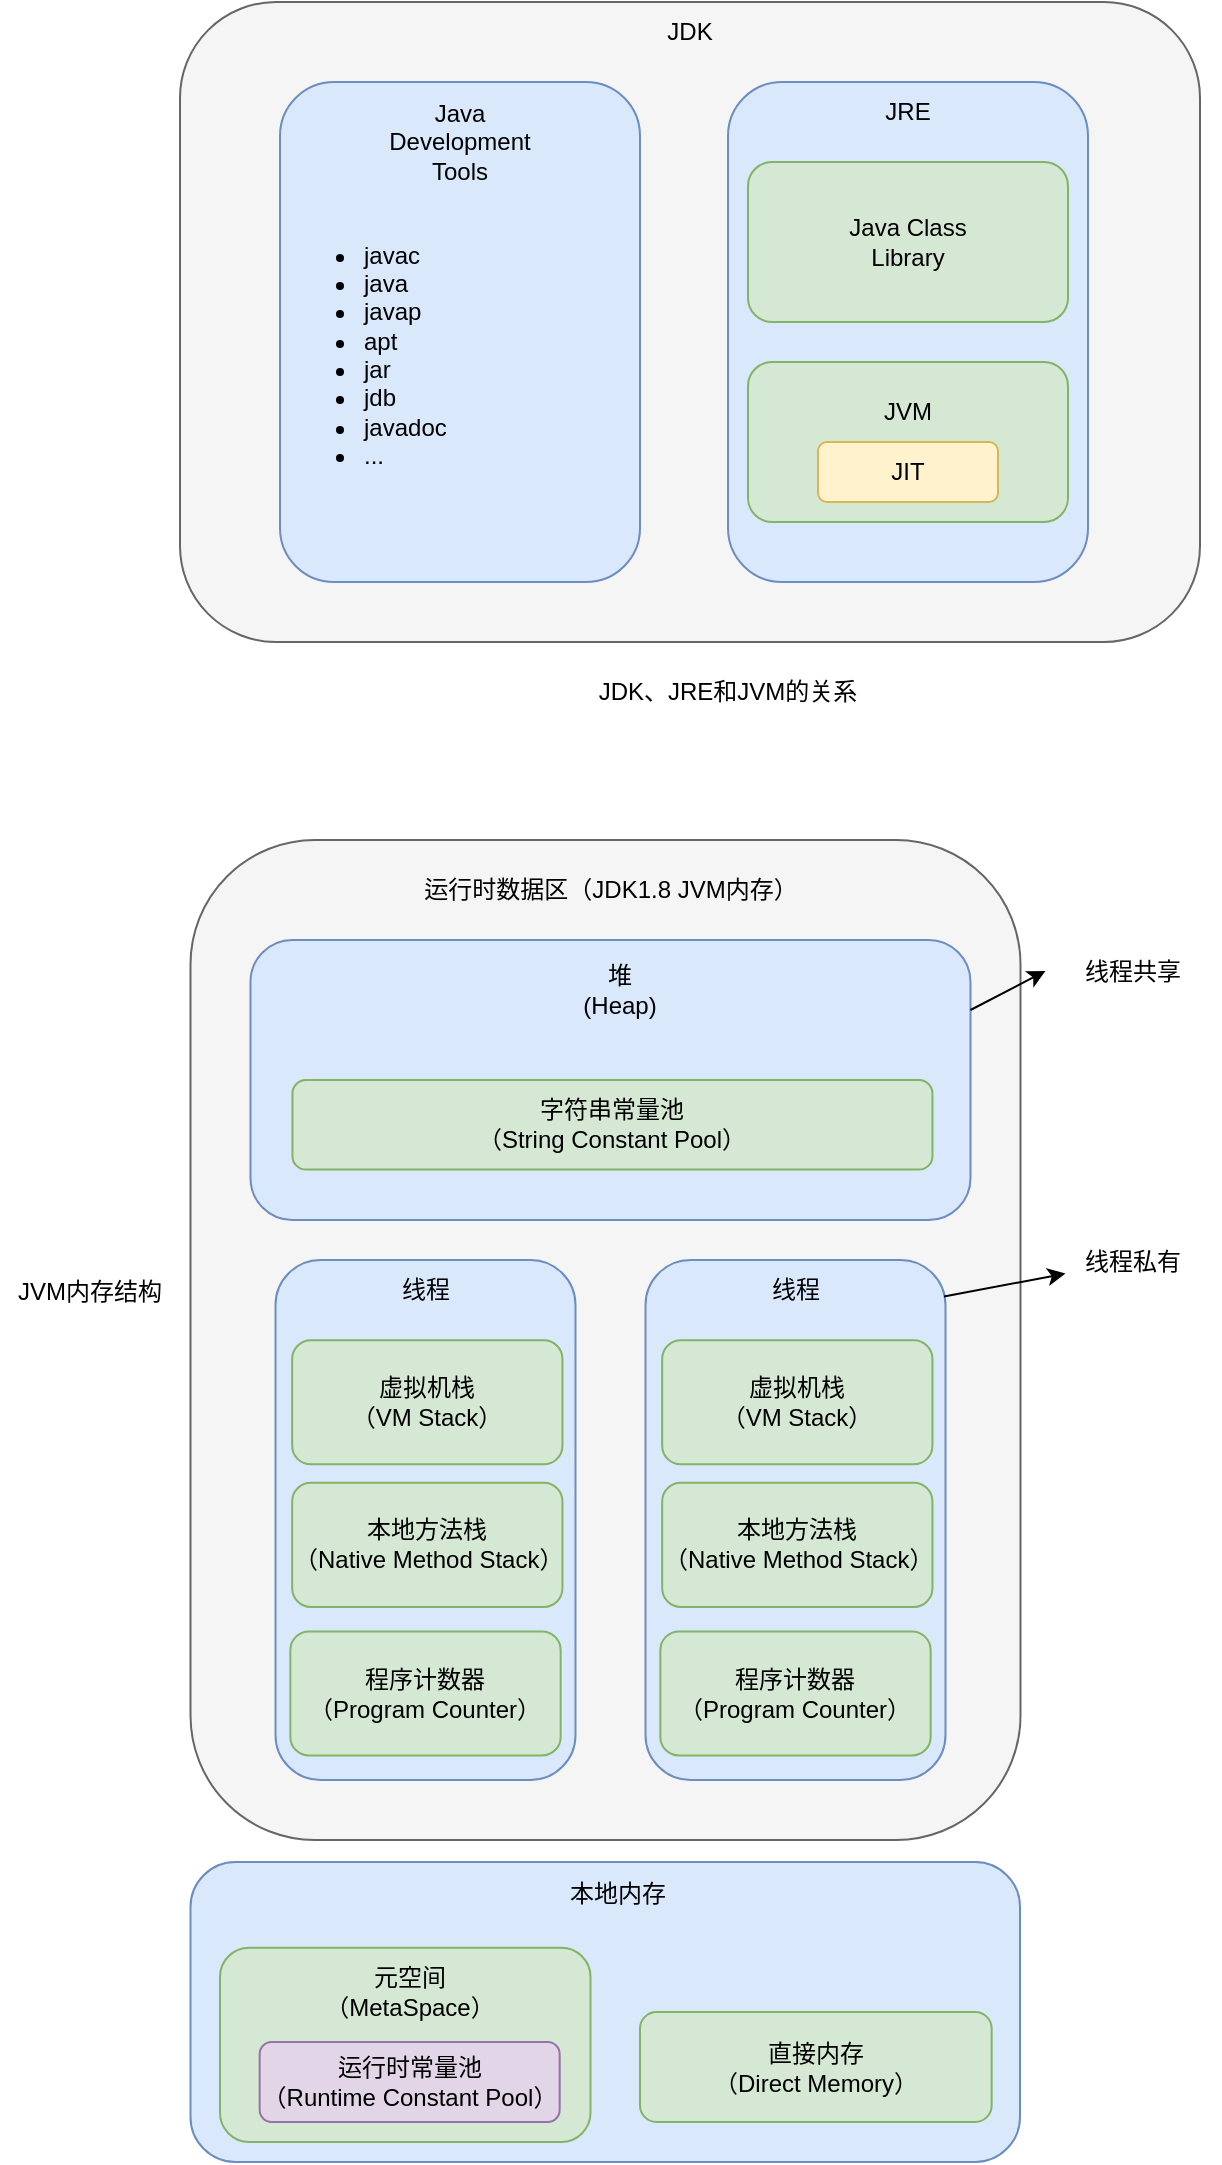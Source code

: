 <mxfile version="22.1.21" type="device" pages="3">
  <diagram name="JDK&amp;JRE&amp;JVM" id="QjWccUWhxBEC8YufoQXe">
    <mxGraphModel dx="1728" dy="1038" grid="1" gridSize="10" guides="1" tooltips="1" connect="1" arrows="1" fold="1" page="1" pageScale="1" pageWidth="827" pageHeight="1169" math="0" shadow="0">
      <root>
        <mxCell id="0" />
        <mxCell id="1" parent="0" />
        <mxCell id="zwSSAcuWBTaVYT7mM9TM-43" value="" style="rounded=1;whiteSpace=wrap;html=1;fillColor=#f5f5f5;fontColor=#333333;strokeColor=#666666;" vertex="1" parent="1">
          <mxGeometry x="145.25" y="629" width="415" height="500" as="geometry" />
        </mxCell>
        <mxCell id="GTEoOpZQOIwxv9IYRNi3-1" value="" style="rounded=1;whiteSpace=wrap;html=1;fillColor=#f5f5f5;fontColor=#333333;strokeColor=#666666;" parent="1" vertex="1">
          <mxGeometry x="140" y="210" width="510" height="320" as="geometry" />
        </mxCell>
        <mxCell id="GTEoOpZQOIwxv9IYRNi3-3" value="JDK" style="text;html=1;strokeColor=none;fillColor=none;align=center;verticalAlign=middle;whiteSpace=wrap;rounded=1;" parent="1" vertex="1">
          <mxGeometry x="365" y="210" width="60" height="30" as="geometry" />
        </mxCell>
        <mxCell id="GTEoOpZQOIwxv9IYRNi3-14" value="" style="group;rounded=1;" parent="1" vertex="1" connectable="0">
          <mxGeometry x="190" y="250" width="180" height="250" as="geometry" />
        </mxCell>
        <mxCell id="GTEoOpZQOIwxv9IYRNi3-6" value="" style="rounded=1;whiteSpace=wrap;html=1;fillColor=#dae8fc;strokeColor=#6c8ebf;" parent="GTEoOpZQOIwxv9IYRNi3-14" vertex="1">
          <mxGeometry width="180" height="250" as="geometry" />
        </mxCell>
        <mxCell id="GTEoOpZQOIwxv9IYRNi3-7" value="Java Development Tools" style="text;html=1;strokeColor=none;fillColor=none;align=center;verticalAlign=middle;whiteSpace=wrap;rounded=1;" parent="GTEoOpZQOIwxv9IYRNi3-14" vertex="1">
          <mxGeometry x="60" y="15" width="60" height="30" as="geometry" />
        </mxCell>
        <mxCell id="GTEoOpZQOIwxv9IYRNi3-9" value="&lt;ul&gt;&lt;li&gt;javac&lt;/li&gt;&lt;li&gt;java&lt;/li&gt;&lt;li&gt;javap&lt;br&gt;&lt;/li&gt;&lt;li&gt;apt&lt;/li&gt;&lt;li&gt;jar&lt;/li&gt;&lt;li&gt;jdb&lt;/li&gt;&lt;li&gt;javadoc&lt;/li&gt;&lt;li&gt;...&lt;/li&gt;&lt;/ul&gt;" style="text;strokeColor=none;fillColor=none;html=1;whiteSpace=wrap;verticalAlign=middle;overflow=hidden;rounded=1;" parent="GTEoOpZQOIwxv9IYRNi3-14" vertex="1">
          <mxGeometry y="65" width="100" height="140" as="geometry" />
        </mxCell>
        <mxCell id="GTEoOpZQOIwxv9IYRNi3-18" value="" style="group;rounded=1;" parent="1" vertex="1" connectable="0">
          <mxGeometry x="414" y="250" width="180" height="250" as="geometry" />
        </mxCell>
        <mxCell id="GTEoOpZQOIwxv9IYRNi3-17" value="" style="group;rounded=1;" parent="GTEoOpZQOIwxv9IYRNi3-18" vertex="1" connectable="0">
          <mxGeometry width="180" height="250" as="geometry" />
        </mxCell>
        <mxCell id="GTEoOpZQOIwxv9IYRNi3-2" value="" style="rounded=1;whiteSpace=wrap;html=1;fillColor=#dae8fc;strokeColor=#6c8ebf;" parent="GTEoOpZQOIwxv9IYRNi3-17" vertex="1">
          <mxGeometry width="180" height="250" as="geometry" />
        </mxCell>
        <mxCell id="GTEoOpZQOIwxv9IYRNi3-4" value="JRE" style="text;html=1;strokeColor=none;fillColor=none;align=center;verticalAlign=middle;whiteSpace=wrap;rounded=1;" parent="GTEoOpZQOIwxv9IYRNi3-17" vertex="1">
          <mxGeometry x="60" width="60" height="30" as="geometry" />
        </mxCell>
        <mxCell id="GTEoOpZQOIwxv9IYRNi3-11" value="Java Class&lt;br&gt;Library" style="rounded=1;whiteSpace=wrap;html=1;fillColor=#d5e8d4;strokeColor=#82b366;" parent="GTEoOpZQOIwxv9IYRNi3-17" vertex="1">
          <mxGeometry x="10" y="40" width="160" height="80" as="geometry" />
        </mxCell>
        <mxCell id="GTEoOpZQOIwxv9IYRNi3-20" value="" style="group;rounded=1;" parent="GTEoOpZQOIwxv9IYRNi3-17" vertex="1" connectable="0">
          <mxGeometry x="10" y="140" width="160" height="80" as="geometry" />
        </mxCell>
        <mxCell id="GTEoOpZQOIwxv9IYRNi3-10" value="" style="rounded=1;whiteSpace=wrap;html=1;fillColor=#d5e8d4;strokeColor=#82b366;" parent="GTEoOpZQOIwxv9IYRNi3-20" vertex="1">
          <mxGeometry width="160" height="80" as="geometry" />
        </mxCell>
        <mxCell id="GTEoOpZQOIwxv9IYRNi3-12" value="JVM" style="text;html=1;strokeColor=none;fillColor=none;align=center;verticalAlign=middle;whiteSpace=wrap;rounded=1;" parent="GTEoOpZQOIwxv9IYRNi3-20" vertex="1">
          <mxGeometry x="50" y="10" width="60" height="30" as="geometry" />
        </mxCell>
        <mxCell id="GTEoOpZQOIwxv9IYRNi3-13" value="JIT" style="rounded=1;whiteSpace=wrap;html=1;fillColor=#fff2cc;strokeColor=#d6b656;" parent="GTEoOpZQOIwxv9IYRNi3-20" vertex="1">
          <mxGeometry x="35" y="40" width="90" height="30" as="geometry" />
        </mxCell>
        <mxCell id="GTEoOpZQOIwxv9IYRNi3-21" value="JDK、JRE和JVM的关系" style="text;html=1;strokeColor=none;fillColor=none;align=center;verticalAlign=middle;whiteSpace=wrap;rounded=0;" parent="1" vertex="1">
          <mxGeometry x="319" y="540" width="190" height="30" as="geometry" />
        </mxCell>
        <mxCell id="zwSSAcuWBTaVYT7mM9TM-2" value="" style="group;rounded=1;" vertex="1" connectable="0" parent="1">
          <mxGeometry x="175.25" y="679" width="360" height="140" as="geometry" />
        </mxCell>
        <mxCell id="zwSSAcuWBTaVYT7mM9TM-3" value="" style="group;rounded=1;" vertex="1" connectable="0" parent="zwSSAcuWBTaVYT7mM9TM-2">
          <mxGeometry width="360" height="140" as="geometry" />
        </mxCell>
        <mxCell id="zwSSAcuWBTaVYT7mM9TM-4" value="" style="rounded=1;whiteSpace=wrap;html=1;fillColor=#dae8fc;strokeColor=#6c8ebf;" vertex="1" parent="zwSSAcuWBTaVYT7mM9TM-3">
          <mxGeometry width="360" height="140" as="geometry" />
        </mxCell>
        <mxCell id="zwSSAcuWBTaVYT7mM9TM-5" value="堆&lt;br&gt;(Heap)" style="text;html=1;strokeColor=none;fillColor=none;align=center;verticalAlign=middle;whiteSpace=wrap;rounded=1;" vertex="1" parent="zwSSAcuWBTaVYT7mM9TM-3">
          <mxGeometry x="120" y="10" width="130" height="30" as="geometry" />
        </mxCell>
        <mxCell id="zwSSAcuWBTaVYT7mM9TM-7" value="" style="group;rounded=1;" vertex="1" connectable="0" parent="zwSSAcuWBTaVYT7mM9TM-3">
          <mxGeometry x="20.98" y="70" width="320" height="44.8" as="geometry" />
        </mxCell>
        <mxCell id="zwSSAcuWBTaVYT7mM9TM-8" value="字符串常量池&lt;br&gt;（String Constant Pool）" style="rounded=1;whiteSpace=wrap;html=1;fillColor=#d5e8d4;strokeColor=#82b366;" vertex="1" parent="zwSSAcuWBTaVYT7mM9TM-7">
          <mxGeometry width="320" height="44.8" as="geometry" />
        </mxCell>
        <mxCell id="zwSSAcuWBTaVYT7mM9TM-20" value="" style="group;rounded=1;" vertex="1" connectable="0" parent="1">
          <mxGeometry x="187.75" y="839" width="150" height="260" as="geometry" />
        </mxCell>
        <mxCell id="zwSSAcuWBTaVYT7mM9TM-21" value="" style="group;rounded=1;" vertex="1" connectable="0" parent="zwSSAcuWBTaVYT7mM9TM-20">
          <mxGeometry width="150" height="260" as="geometry" />
        </mxCell>
        <mxCell id="zwSSAcuWBTaVYT7mM9TM-22" value="" style="rounded=1;whiteSpace=wrap;html=1;fillColor=#dae8fc;strokeColor=#6c8ebf;" vertex="1" parent="zwSSAcuWBTaVYT7mM9TM-21">
          <mxGeometry width="150" height="260" as="geometry" />
        </mxCell>
        <mxCell id="zwSSAcuWBTaVYT7mM9TM-23" value="线程" style="text;html=1;strokeColor=none;fillColor=none;align=center;verticalAlign=middle;whiteSpace=wrap;rounded=1;" vertex="1" parent="zwSSAcuWBTaVYT7mM9TM-21">
          <mxGeometry x="50.0" width="50.0" height="30.086" as="geometry" />
        </mxCell>
        <mxCell id="zwSSAcuWBTaVYT7mM9TM-24" value="虚拟机栈&lt;br&gt;（VM Stack）" style="rounded=1;whiteSpace=wrap;html=1;fillColor=#d5e8d4;strokeColor=#82b366;" vertex="1" parent="zwSSAcuWBTaVYT7mM9TM-21">
          <mxGeometry x="8.335" y="40.114" width="135.143" height="62.029" as="geometry" />
        </mxCell>
        <mxCell id="zwSSAcuWBTaVYT7mM9TM-34" value="本地方法栈&lt;br&gt;（Native Method Stack）" style="rounded=1;whiteSpace=wrap;html=1;fillColor=#d5e8d4;strokeColor=#82b366;" vertex="1" parent="zwSSAcuWBTaVYT7mM9TM-21">
          <mxGeometry x="8.335" y="111.429" width="135.143" height="62.029" as="geometry" />
        </mxCell>
        <mxCell id="zwSSAcuWBTaVYT7mM9TM-35" value="程序计数器&lt;br&gt;（Program Counter）" style="rounded=1;whiteSpace=wrap;html=1;fillColor=#d5e8d4;strokeColor=#82b366;" vertex="1" parent="zwSSAcuWBTaVYT7mM9TM-21">
          <mxGeometry x="7.428" y="185.714" width="135.143" height="62.029" as="geometry" />
        </mxCell>
        <mxCell id="zwSSAcuWBTaVYT7mM9TM-36" value="" style="group;rounded=1;" vertex="1" connectable="0" parent="1">
          <mxGeometry x="372.75" y="839" width="150" height="260" as="geometry" />
        </mxCell>
        <mxCell id="zwSSAcuWBTaVYT7mM9TM-37" value="" style="group;rounded=1;" vertex="1" connectable="0" parent="zwSSAcuWBTaVYT7mM9TM-36">
          <mxGeometry width="150" height="260" as="geometry" />
        </mxCell>
        <mxCell id="zwSSAcuWBTaVYT7mM9TM-38" value="" style="rounded=1;whiteSpace=wrap;html=1;fillColor=#dae8fc;strokeColor=#6c8ebf;" vertex="1" parent="zwSSAcuWBTaVYT7mM9TM-37">
          <mxGeometry width="150" height="260" as="geometry" />
        </mxCell>
        <mxCell id="zwSSAcuWBTaVYT7mM9TM-39" value="线程" style="text;html=1;strokeColor=none;fillColor=none;align=center;verticalAlign=middle;whiteSpace=wrap;rounded=1;" vertex="1" parent="zwSSAcuWBTaVYT7mM9TM-37">
          <mxGeometry x="50.0" width="50.0" height="30.086" as="geometry" />
        </mxCell>
        <mxCell id="zwSSAcuWBTaVYT7mM9TM-40" value="虚拟机栈&lt;br&gt;（VM Stack）" style="rounded=1;whiteSpace=wrap;html=1;fillColor=#d5e8d4;strokeColor=#82b366;" vertex="1" parent="zwSSAcuWBTaVYT7mM9TM-37">
          <mxGeometry x="8.335" y="40.114" width="135.143" height="62.029" as="geometry" />
        </mxCell>
        <mxCell id="zwSSAcuWBTaVYT7mM9TM-41" value="本地方法栈&lt;br&gt;（Native Method Stack）" style="rounded=1;whiteSpace=wrap;html=1;fillColor=#d5e8d4;strokeColor=#82b366;" vertex="1" parent="zwSSAcuWBTaVYT7mM9TM-37">
          <mxGeometry x="8.335" y="111.429" width="135.143" height="62.029" as="geometry" />
        </mxCell>
        <mxCell id="zwSSAcuWBTaVYT7mM9TM-42" value="程序计数器&lt;br&gt;（Program Counter）" style="rounded=1;whiteSpace=wrap;html=1;fillColor=#d5e8d4;strokeColor=#82b366;" vertex="1" parent="zwSSAcuWBTaVYT7mM9TM-37">
          <mxGeometry x="7.428" y="185.714" width="135.143" height="62.029" as="geometry" />
        </mxCell>
        <mxCell id="zwSSAcuWBTaVYT7mM9TM-44" value="运行时数据区（JDK1.8 JVM内存）" style="text;html=1;strokeColor=none;fillColor=none;align=center;verticalAlign=middle;whiteSpace=wrap;rounded=0;" vertex="1" parent="1">
          <mxGeometry x="252.88" y="639" width="204.75" height="30" as="geometry" />
        </mxCell>
        <mxCell id="zwSSAcuWBTaVYT7mM9TM-45" value="线程共享" style="text;html=1;strokeColor=none;fillColor=none;align=center;verticalAlign=middle;whiteSpace=wrap;rounded=0;" vertex="1" parent="1">
          <mxGeometry x="572.75" y="679" width="87.25" height="31" as="geometry" />
        </mxCell>
        <mxCell id="zwSSAcuWBTaVYT7mM9TM-46" value="" style="endArrow=classic;html=1;rounded=0;entryX=0;entryY=0.5;entryDx=0;entryDy=0;exitX=1;exitY=0.25;exitDx=0;exitDy=0;" edge="1" parent="1" source="zwSSAcuWBTaVYT7mM9TM-4" target="zwSSAcuWBTaVYT7mM9TM-45">
          <mxGeometry width="50" height="50" relative="1" as="geometry">
            <mxPoint x="532.75" y="709" as="sourcePoint" />
            <mxPoint x="752.75" y="1089" as="targetPoint" />
          </mxGeometry>
        </mxCell>
        <mxCell id="zwSSAcuWBTaVYT7mM9TM-47" value="线程私有" style="text;html=1;strokeColor=none;fillColor=none;align=center;verticalAlign=middle;whiteSpace=wrap;rounded=0;" vertex="1" parent="1">
          <mxGeometry x="582.75" y="829" width="67.25" height="21" as="geometry" />
        </mxCell>
        <mxCell id="zwSSAcuWBTaVYT7mM9TM-48" value="" style="endArrow=classic;html=1;rounded=0;exitX=0.995;exitY=0.07;exitDx=0;exitDy=0;exitPerimeter=0;" edge="1" parent="1" source="zwSSAcuWBTaVYT7mM9TM-38" target="zwSSAcuWBTaVYT7mM9TM-47">
          <mxGeometry width="50" height="50" relative="1" as="geometry">
            <mxPoint x="522.75" y="849" as="sourcePoint" />
            <mxPoint x="582.75" y="704" as="targetPoint" />
          </mxGeometry>
        </mxCell>
        <mxCell id="zwSSAcuWBTaVYT7mM9TM-49" value="JVM内存结构" style="text;html=1;strokeColor=none;fillColor=none;align=center;verticalAlign=middle;whiteSpace=wrap;rounded=0;" vertex="1" parent="1">
          <mxGeometry x="50" y="839" width="90" height="31" as="geometry" />
        </mxCell>
        <mxCell id="zwSSAcuWBTaVYT7mM9TM-50" value="" style="group;rounded=1;" vertex="1" connectable="0" parent="1">
          <mxGeometry x="145.25" y="1140" width="414.75" height="150" as="geometry" />
        </mxCell>
        <mxCell id="zwSSAcuWBTaVYT7mM9TM-51" value="" style="group;rounded=1;" vertex="1" connectable="0" parent="zwSSAcuWBTaVYT7mM9TM-50">
          <mxGeometry width="414.75" height="150" as="geometry" />
        </mxCell>
        <mxCell id="zwSSAcuWBTaVYT7mM9TM-52" value="" style="rounded=1;whiteSpace=wrap;html=1;fillColor=#dae8fc;strokeColor=#6c8ebf;" vertex="1" parent="zwSSAcuWBTaVYT7mM9TM-51">
          <mxGeometry width="414.75" height="150" as="geometry" />
        </mxCell>
        <mxCell id="zwSSAcuWBTaVYT7mM9TM-53" value="本地内存" style="text;html=1;strokeColor=none;fillColor=none;align=center;verticalAlign=middle;whiteSpace=wrap;rounded=1;" vertex="1" parent="zwSSAcuWBTaVYT7mM9TM-51">
          <mxGeometry x="138.25" y="0.004" width="149.771" height="32.143" as="geometry" />
        </mxCell>
        <mxCell id="zwSSAcuWBTaVYT7mM9TM-54" value="" style="group;rounded=1;" vertex="1" connectable="0" parent="zwSSAcuWBTaVYT7mM9TM-51">
          <mxGeometry x="224.75" y="75" width="175.83" height="55" as="geometry" />
        </mxCell>
        <mxCell id="zwSSAcuWBTaVYT7mM9TM-55" value="直接内存&lt;br&gt;（Direct Memory）" style="rounded=1;whiteSpace=wrap;html=1;fillColor=#d5e8d4;strokeColor=#82b366;" vertex="1" parent="zwSSAcuWBTaVYT7mM9TM-54">
          <mxGeometry width="175.83" height="55" as="geometry" />
        </mxCell>
        <mxCell id="zwSSAcuWBTaVYT7mM9TM-56" value="" style="rounded=1;whiteSpace=wrap;html=1;fillColor=#d5e8d4;strokeColor=#82b366;" vertex="1" parent="zwSSAcuWBTaVYT7mM9TM-51">
          <mxGeometry x="14.75" y="42.86" width="185.25" height="97.14" as="geometry" />
        </mxCell>
        <mxCell id="zwSSAcuWBTaVYT7mM9TM-57" value="元空间&lt;br&gt;（MetaSpace）" style="text;html=1;strokeColor=none;fillColor=none;align=center;verticalAlign=middle;whiteSpace=wrap;rounded=1;" vertex="1" parent="zwSSAcuWBTaVYT7mM9TM-51">
          <mxGeometry x="45.82" y="50" width="127.51" height="30" as="geometry" />
        </mxCell>
        <mxCell id="zwSSAcuWBTaVYT7mM9TM-61" value="" style="group;rounded=1;" vertex="1" connectable="0" parent="zwSSAcuWBTaVYT7mM9TM-51">
          <mxGeometry x="34.58" y="90" width="150" height="40" as="geometry" />
        </mxCell>
        <mxCell id="zwSSAcuWBTaVYT7mM9TM-62" value="运行时常量池&lt;br&gt;（Runtime Constant Pool）" style="rounded=1;whiteSpace=wrap;html=1;fillColor=#e1d5e7;strokeColor=#9673a6;" vertex="1" parent="zwSSAcuWBTaVYT7mM9TM-61">
          <mxGeometry width="150" height="40" as="geometry" />
        </mxCell>
      </root>
    </mxGraphModel>
  </diagram>
  <diagram id="Y09iAJV1aZ7HGiDSXVUQ" name="Java源码到机器码的流程">
    <mxGraphModel dx="1503" dy="1219" grid="1" gridSize="10" guides="1" tooltips="1" connect="1" arrows="1" fold="1" page="1" pageScale="1" pageWidth="827" pageHeight="1169" math="0" shadow="0">
      <root>
        <mxCell id="0" />
        <mxCell id="1" parent="0" />
        <mxCell id="jPVPRtfnm3Ux0_3n_55i-2" value="" style="rounded=1;whiteSpace=wrap;html=1;fillColor=none;" parent="1" vertex="1">
          <mxGeometry x="150" y="120" width="820" height="360" as="geometry" />
        </mxCell>
        <mxCell id="Ej7TpHpbHaVT9ZW0BVeE-17" style="edgeStyle=orthogonalEdgeStyle;rounded=0;orthogonalLoop=1;jettySize=auto;html=1;entryX=0;entryY=0.5;entryDx=0;entryDy=0;" parent="1" source="Ej7TpHpbHaVT9ZW0BVeE-1" target="Ej7TpHpbHaVT9ZW0BVeE-2" edge="1">
          <mxGeometry relative="1" as="geometry" />
        </mxCell>
        <mxCell id="Ej7TpHpbHaVT9ZW0BVeE-1" value=".java" style="rounded=1;whiteSpace=wrap;html=1;fillColor=#f5f5f5;fontColor=#333333;strokeColor=#666666;" parent="1" vertex="1">
          <mxGeometry x="190" y="170" width="90" height="40" as="geometry" />
        </mxCell>
        <mxCell id="Ej7TpHpbHaVT9ZW0BVeE-18" style="edgeStyle=orthogonalEdgeStyle;rounded=0;orthogonalLoop=1;jettySize=auto;html=1;entryX=0;entryY=0.5;entryDx=0;entryDy=0;" parent="1" source="Ej7TpHpbHaVT9ZW0BVeE-2" target="Ej7TpHpbHaVT9ZW0BVeE-3" edge="1">
          <mxGeometry relative="1" as="geometry" />
        </mxCell>
        <mxCell id="Ej7TpHpbHaVT9ZW0BVeE-2" value="javac编译" style="shape=step;perimeter=stepPerimeter;whiteSpace=wrap;html=1;fixedSize=1;fillColor=#d5e8d4;strokeColor=#82b366;" parent="1" vertex="1">
          <mxGeometry x="340" y="170" width="110" height="40" as="geometry" />
        </mxCell>
        <mxCell id="Ej7TpHpbHaVT9ZW0BVeE-7" value="" style="edgeStyle=orthogonalEdgeStyle;rounded=0;orthogonalLoop=1;jettySize=auto;html=1;" parent="1" source="Ej7TpHpbHaVT9ZW0BVeE-3" target="Ej7TpHpbHaVT9ZW0BVeE-4" edge="1">
          <mxGeometry relative="1" as="geometry" />
        </mxCell>
        <mxCell id="Ej7TpHpbHaVT9ZW0BVeE-3" value=".class" style="rounded=1;whiteSpace=wrap;html=1;fillColor=#dae8fc;strokeColor=#6c8ebf;" parent="1" vertex="1">
          <mxGeometry x="510" y="170" width="90" height="40" as="geometry" />
        </mxCell>
        <mxCell id="Ej7TpHpbHaVT9ZW0BVeE-4" value="热点代码？" style="rhombus;whiteSpace=wrap;html=1;fillColor=#fff2cc;strokeColor=#d6b656;" parent="1" vertex="1">
          <mxGeometry x="515" y="280" width="80" height="80" as="geometry" />
        </mxCell>
        <mxCell id="Ej7TpHpbHaVT9ZW0BVeE-5" value="" style="endArrow=classic;html=1;rounded=0;exitX=1;exitY=0.5;exitDx=0;exitDy=0;entryX=0;entryY=0.5;entryDx=0;entryDy=0;" parent="1" source="Ej7TpHpbHaVT9ZW0BVeE-4" target="Ej7TpHpbHaVT9ZW0BVeE-8" edge="1">
          <mxGeometry relative="1" as="geometry">
            <mxPoint x="360" y="390" as="sourcePoint" />
            <mxPoint x="460" y="390" as="targetPoint" />
          </mxGeometry>
        </mxCell>
        <mxCell id="Ej7TpHpbHaVT9ZW0BVeE-6" value="NO" style="edgeLabel;resizable=0;html=1;align=center;verticalAlign=middle;" parent="Ej7TpHpbHaVT9ZW0BVeE-5" connectable="0" vertex="1">
          <mxGeometry relative="1" as="geometry" />
        </mxCell>
        <mxCell id="Ej7TpHpbHaVT9ZW0BVeE-8" value="解释器" style="shape=step;perimeter=stepPerimeter;whiteSpace=wrap;html=1;fixedSize=1;fillColor=#d5e8d4;strokeColor=#82b366;" parent="1" vertex="1">
          <mxGeometry x="670" y="300" width="110" height="40" as="geometry" />
        </mxCell>
        <mxCell id="Ej7TpHpbHaVT9ZW0BVeE-9" value="JIT" style="shape=step;perimeter=stepPerimeter;whiteSpace=wrap;html=1;fixedSize=1;fillColor=#d5e8d4;strokeColor=#82b366;" parent="1" vertex="1">
          <mxGeometry x="670" y="400" width="110" height="40" as="geometry" />
        </mxCell>
        <mxCell id="Ej7TpHpbHaVT9ZW0BVeE-11" value="" style="endArrow=classic;html=1;rounded=0;exitX=0.5;exitY=1;exitDx=0;exitDy=0;entryX=0;entryY=0.5;entryDx=0;entryDy=0;" parent="1" source="Ej7TpHpbHaVT9ZW0BVeE-4" target="Ej7TpHpbHaVT9ZW0BVeE-9" edge="1">
          <mxGeometry relative="1" as="geometry">
            <mxPoint x="450" y="470" as="sourcePoint" />
            <mxPoint x="550" y="470" as="targetPoint" />
            <Array as="points">
              <mxPoint x="555" y="420" />
            </Array>
          </mxGeometry>
        </mxCell>
        <mxCell id="Ej7TpHpbHaVT9ZW0BVeE-12" value="YES" style="edgeLabel;resizable=0;html=1;align=center;verticalAlign=middle;" parent="Ej7TpHpbHaVT9ZW0BVeE-11" connectable="0" vertex="1">
          <mxGeometry relative="1" as="geometry">
            <mxPoint x="51" as="offset" />
          </mxGeometry>
        </mxCell>
        <mxCell id="Ej7TpHpbHaVT9ZW0BVeE-13" value="" style="fontColor=#0066CC;verticalAlign=top;verticalLabelPosition=bottom;labelPosition=center;align=center;html=1;outlineConnect=0;fillColor=#CCCCCC;strokeColor=#6881B3;gradientColor=none;gradientDirection=north;strokeWidth=2;shape=mxgraph.networks.monitor;" parent="1" vertex="1">
          <mxGeometry x="880" y="350" width="50" height="40" as="geometry" />
        </mxCell>
        <mxCell id="Ej7TpHpbHaVT9ZW0BVeE-14" style="edgeStyle=orthogonalEdgeStyle;rounded=0;orthogonalLoop=1;jettySize=auto;html=1;entryX=0;entryY=0.5;entryDx=0;entryDy=0;entryPerimeter=0;" parent="1" source="Ej7TpHpbHaVT9ZW0BVeE-8" target="Ej7TpHpbHaVT9ZW0BVeE-13" edge="1">
          <mxGeometry relative="1" as="geometry" />
        </mxCell>
        <mxCell id="Ej7TpHpbHaVT9ZW0BVeE-16" style="edgeStyle=orthogonalEdgeStyle;rounded=0;orthogonalLoop=1;jettySize=auto;html=1;entryX=0;entryY=0.71;entryDx=0;entryDy=0;entryPerimeter=0;" parent="1" source="Ej7TpHpbHaVT9ZW0BVeE-9" target="Ej7TpHpbHaVT9ZW0BVeE-13" edge="1">
          <mxGeometry relative="1" as="geometry" />
        </mxCell>
        <mxCell id="jPVPRtfnm3Ux0_3n_55i-1" value="Java源码到机器码的流程" style="text;html=1;align=center;verticalAlign=middle;resizable=0;points=[];autosize=1;strokeColor=none;fillColor=none;fontFamily=Comic Sans MS;fontSize=20;" parent="1" vertex="1">
          <mxGeometry x="410" y="490" width="250" height="40" as="geometry" />
        </mxCell>
      </root>
    </mxGraphModel>
  </diagram>
  <diagram id="8HSoAyYHEh2CsvpsZl88" name="Throwable">
    <mxGraphModel dx="3157" dy="1219" grid="1" gridSize="10" guides="1" tooltips="1" connect="1" arrows="1" fold="1" page="1" pageScale="1" pageWidth="827" pageHeight="1169" math="0" shadow="0">
      <root>
        <mxCell id="0" />
        <mxCell id="1" parent="0" />
        <mxCell id="ATr6P8MocdYqdAQZKYD1-1" value="" style="rounded=1;whiteSpace=wrap;html=1;fillColor=none;" parent="1" vertex="1">
          <mxGeometry x="-837" y="60" width="1617" height="670" as="geometry" />
        </mxCell>
        <mxCell id="3C4Zk1Igd44ngX0035aP-4" value="" style="rounded=1;whiteSpace=wrap;html=1;fillColor=#e1d5e7;strokeColor=#9673a6;" parent="1" vertex="1">
          <mxGeometry x="120" y="226" width="470" height="214" as="geometry" />
        </mxCell>
        <mxCell id="u31vMogPkky6GQFVXpJp-45" value="" style="rounded=1;whiteSpace=wrap;html=1;fillColor=#dae8fc;strokeColor=#6c8ebf;" parent="1" vertex="1">
          <mxGeometry x="-541" y="450" width="851" height="160" as="geometry" />
        </mxCell>
        <mxCell id="u31vMogPkky6GQFVXpJp-43" value="" style="rounded=1;whiteSpace=wrap;html=1;fillColor=#f8cecc;strokeColor=#b85450;" parent="1" vertex="1">
          <mxGeometry x="-810" y="300" width="470" height="140" as="geometry" />
        </mxCell>
        <mxCell id="u31vMogPkky6GQFVXpJp-22" value="&lt;p style=&quot;margin:0px;margin-top:4px;text-align:center;&quot;&gt;&lt;b&gt;ArithmeticException&lt;/b&gt;&lt;/p&gt;&lt;hr size=&quot;1&quot;/&gt;" style="verticalAlign=top;align=left;overflow=fill;fontSize=14;fontFamily=Helvetica;html=1;rounded=0;shadow=0;comic=0;labelBackgroundColor=none;strokeWidth=1;" parent="1" vertex="1">
          <mxGeometry x="-213" y="526" width="204" height="32" as="geometry" />
        </mxCell>
        <mxCell id="u31vMogPkky6GQFVXpJp-23" value="&lt;p style=&quot;margin:0px;margin-top:4px;text-align:center;&quot;&gt;&lt;b&gt;ClassNotFoundException&lt;/b&gt;&lt;/p&gt;&lt;hr size=&quot;1&quot;/&gt;" style="verticalAlign=top;align=left;overflow=fill;fontSize=14;fontFamily=Helvetica;html=1;rounded=0;shadow=0;comic=0;labelBackgroundColor=none;strokeWidth=1;" parent="1" vertex="1">
          <mxGeometry x="-794" y="390" width="240" height="32" as="geometry" />
        </mxCell>
        <mxCell id="u31vMogPkky6GQFVXpJp-24" value="&lt;p style=&quot;margin:0px;margin-top:4px;text-align:center;&quot;&gt;&lt;b&gt;Error&lt;/b&gt;&lt;/p&gt;&lt;hr size=&quot;1&quot;/&gt;" style="verticalAlign=top;align=left;overflow=fill;fontSize=14;fontFamily=Helvetica;html=1;rounded=0;shadow=0;comic=0;labelBackgroundColor=none;strokeWidth=1;" parent="1" vertex="1">
          <mxGeometry x="299" y="254" width="87" height="32" as="geometry" />
        </mxCell>
        <mxCell id="u31vMogPkky6GQFVXpJp-25" value="&lt;p style=&quot;margin:0px;margin-top:4px;text-align:center;&quot;&gt;&lt;b&gt;Exception&lt;/b&gt;&lt;/p&gt;&lt;hr size=&quot;1&quot;/&gt;" style="verticalAlign=top;align=left;overflow=fill;fontSize=14;fontFamily=Helvetica;html=1;rounded=0;shadow=0;comic=0;labelBackgroundColor=none;strokeWidth=1;" parent="1" vertex="1">
          <mxGeometry x="-173" y="245" width="124" height="32" as="geometry" />
        </mxCell>
        <mxCell id="u31vMogPkky6GQFVXpJp-26" value="&lt;p style=&quot;margin:0px;margin-top:4px;text-align:center;&quot;&gt;&lt;b&gt;IndexOutOfBoundsException&lt;/b&gt;&lt;/p&gt;&lt;hr size=&quot;1&quot;/&gt;" style="verticalAlign=top;align=left;overflow=fill;fontSize=14;fontFamily=Helvetica;html=1;rounded=0;shadow=0;comic=0;labelBackgroundColor=none;strokeWidth=1;" parent="1" vertex="1">
          <mxGeometry x="-515" y="526" width="272" height="32" as="geometry" />
        </mxCell>
        <mxCell id="u31vMogPkky6GQFVXpJp-27" value="&lt;p style=&quot;margin:0px;margin-top:4px;text-align:center;&quot;&gt;&lt;b&gt;NoClassDefFoundError&lt;/b&gt;&lt;/p&gt;&lt;hr size=&quot;1&quot;/&gt;" style="verticalAlign=top;align=left;overflow=fill;fontSize=14;fontFamily=Helvetica;html=1;rounded=0;shadow=0;comic=0;labelBackgroundColor=none;strokeWidth=1;" parent="1" vertex="1">
          <mxGeometry x="359" y="385" width="224" height="32" as="geometry" />
        </mxCell>
        <mxCell id="u31vMogPkky6GQFVXpJp-28" value="&lt;p style=&quot;margin:0px;margin-top:4px;text-align:center;&quot;&gt;&lt;b&gt;NullPointerException&lt;/b&gt;&lt;/p&gt;&lt;hr size=&quot;1&quot;/&gt;" style="verticalAlign=top;align=left;overflow=fill;fontSize=14;fontFamily=Helvetica;html=1;rounded=0;shadow=0;comic=0;labelBackgroundColor=none;strokeWidth=1;" parent="1" vertex="1">
          <mxGeometry x="22" y="526" width="211" height="32" as="geometry" />
        </mxCell>
        <mxCell id="u31vMogPkky6GQFVXpJp-29" value="&lt;p style=&quot;margin:0px;margin-top:4px;text-align:center;&quot;&gt;&lt;b&gt;OutOfMemoryError&lt;/b&gt;&lt;/p&gt;&lt;hr size=&quot;1&quot;/&gt;" style="verticalAlign=top;align=left;overflow=fill;fontSize=14;fontFamily=Helvetica;html=1;rounded=0;shadow=0;comic=0;labelBackgroundColor=none;strokeWidth=1;" parent="1" vertex="1">
          <mxGeometry x="133" y="385" width="199" height="32" as="geometry" />
        </mxCell>
        <mxCell id="u31vMogPkky6GQFVXpJp-30" value="&lt;p style=&quot;margin:0px;margin-top:4px;text-align:center;&quot;&gt;&lt;b&gt;RuntimeException&lt;/b&gt;&lt;/p&gt;&lt;hr size=&quot;1&quot;/&gt;" style="verticalAlign=top;align=left;overflow=fill;fontSize=14;fontFamily=Helvetica;html=1;rounded=0;shadow=0;comic=0;labelBackgroundColor=none;strokeWidth=1;" parent="1" vertex="1">
          <mxGeometry x="-205" y="390" width="189" height="32" as="geometry" />
        </mxCell>
        <mxCell id="u31vMogPkky6GQFVXpJp-31" value="&lt;p style=&quot;margin:0px;margin-top:4px;text-align:center;&quot;&gt;&lt;b&gt;SQLException&lt;/b&gt;&lt;/p&gt;&lt;hr size=&quot;1&quot;/&gt;" style="verticalAlign=top;align=left;overflow=fill;fontSize=14;fontFamily=Helvetica;html=1;rounded=0;shadow=0;comic=0;labelBackgroundColor=none;strokeWidth=1;" parent="1" vertex="1">
          <mxGeometry x="-541" y="390" width="155" height="32" as="geometry" />
        </mxCell>
        <mxCell id="u31vMogPkky6GQFVXpJp-32" value="&lt;p style=&quot;margin:0px;margin-top:4px;text-align:center;&quot;&gt;&lt;b&gt;Throwable&lt;/b&gt;&lt;/p&gt;&lt;hr size=&quot;1&quot;/&gt;" style="verticalAlign=top;align=left;overflow=fill;fontSize=14;fontFamily=Helvetica;html=1;rounded=0;shadow=0;comic=0;labelBackgroundColor=none;strokeWidth=1;" parent="1" vertex="1">
          <mxGeometry x="32" y="105" width="130" height="32" as="geometry" />
        </mxCell>
        <mxCell id="u31vMogPkky6GQFVXpJp-33" value="" style="html=1;rounded=1;edgeStyle=orthogonalEdgeStyle;dashed=0;startArrow=none;endArrow=block;endSize=12;strokeColor=#000082;exitX=0.500;exitY=0.001;exitDx=0;exitDy=0;entryX=0.500;entryY=1.001;entryDx=0;entryDy=0;" parent="1" source="u31vMogPkky6GQFVXpJp-22" target="u31vMogPkky6GQFVXpJp-30" edge="1">
          <mxGeometry width="50" height="50" relative="1" as="geometry">
            <Array as="points" />
          </mxGeometry>
        </mxCell>
        <mxCell id="u31vMogPkky6GQFVXpJp-34" value="" style="html=1;rounded=1;edgeStyle=orthogonalEdgeStyle;dashed=0;startArrow=none;endArrow=block;endSize=12;strokeColor=#000082;exitX=0.500;exitY=0.001;exitDx=0;exitDy=0;entryX=0.500;entryY=1.001;entryDx=0;entryDy=0;" parent="1" source="u31vMogPkky6GQFVXpJp-23" target="u31vMogPkky6GQFVXpJp-25" edge="1">
          <mxGeometry width="50" height="50" relative="1" as="geometry">
            <Array as="points">
              <mxPoint x="-674" y="345" />
              <mxPoint x="-111" y="345" />
            </Array>
          </mxGeometry>
        </mxCell>
        <mxCell id="u31vMogPkky6GQFVXpJp-35" value="" style="html=1;rounded=1;edgeStyle=orthogonalEdgeStyle;dashed=0;startArrow=none;endArrow=block;endSize=12;strokeColor=#000082;exitX=0.500;exitY=0.001;exitDx=0;exitDy=0;entryX=0.500;entryY=1.001;entryDx=0;entryDy=0;" parent="1" source="u31vMogPkky6GQFVXpJp-24" target="u31vMogPkky6GQFVXpJp-32" edge="1">
          <mxGeometry width="50" height="50" relative="1" as="geometry">
            <Array as="points">
              <mxPoint x="342" y="190" />
              <mxPoint x="97" y="190" />
            </Array>
          </mxGeometry>
        </mxCell>
        <mxCell id="u31vMogPkky6GQFVXpJp-36" value="" style="html=1;rounded=1;edgeStyle=orthogonalEdgeStyle;dashed=0;startArrow=none;endArrow=block;endSize=12;strokeColor=#000082;exitX=0.500;exitY=0.001;exitDx=0;exitDy=0;entryX=0.500;entryY=1.001;entryDx=0;entryDy=0;" parent="1" source="u31vMogPkky6GQFVXpJp-25" target="u31vMogPkky6GQFVXpJp-32" edge="1">
          <mxGeometry width="50" height="50" relative="1" as="geometry">
            <Array as="points">
              <mxPoint x="-111" y="190" />
              <mxPoint x="97" y="190" />
            </Array>
          </mxGeometry>
        </mxCell>
        <mxCell id="u31vMogPkky6GQFVXpJp-37" value="" style="html=1;rounded=1;edgeStyle=orthogonalEdgeStyle;dashed=0;startArrow=none;endArrow=block;endSize=12;strokeColor=#000082;exitX=0.500;exitY=0.001;exitDx=0;exitDy=0;entryX=0.500;entryY=1.001;entryDx=0;entryDy=0;" parent="1" source="u31vMogPkky6GQFVXpJp-26" target="u31vMogPkky6GQFVXpJp-30" edge="1">
          <mxGeometry width="50" height="50" relative="1" as="geometry">
            <Array as="points">
              <mxPoint x="-379" y="466" />
              <mxPoint x="-111" y="466" />
            </Array>
          </mxGeometry>
        </mxCell>
        <mxCell id="u31vMogPkky6GQFVXpJp-38" value="" style="html=1;rounded=1;edgeStyle=orthogonalEdgeStyle;dashed=0;startArrow=none;endArrow=block;endSize=12;strokeColor=#000082;exitX=0.500;exitY=0.001;exitDx=0;exitDy=0;entryX=0.500;entryY=1.001;entryDx=0;entryDy=0;" parent="1" source="u31vMogPkky6GQFVXpJp-27" target="u31vMogPkky6GQFVXpJp-24" edge="1">
          <mxGeometry width="50" height="50" relative="1" as="geometry">
            <Array as="points">
              <mxPoint x="471" y="320" />
              <mxPoint x="342" y="320" />
            </Array>
          </mxGeometry>
        </mxCell>
        <mxCell id="u31vMogPkky6GQFVXpJp-39" value="" style="html=1;rounded=1;edgeStyle=orthogonalEdgeStyle;dashed=0;startArrow=none;endArrow=block;endSize=12;strokeColor=#000082;exitX=0.500;exitY=0.001;exitDx=0;exitDy=0;entryX=0.500;entryY=1.001;entryDx=0;entryDy=0;" parent="1" source="u31vMogPkky6GQFVXpJp-28" target="u31vMogPkky6GQFVXpJp-30" edge="1">
          <mxGeometry width="50" height="50" relative="1" as="geometry">
            <Array as="points">
              <mxPoint x="127" y="466" />
              <mxPoint x="-111" y="466" />
            </Array>
          </mxGeometry>
        </mxCell>
        <mxCell id="u31vMogPkky6GQFVXpJp-40" value="" style="html=1;rounded=1;edgeStyle=orthogonalEdgeStyle;dashed=0;startArrow=none;endArrow=block;endSize=12;strokeColor=#000082;exitX=0.500;exitY=0.001;exitDx=0;exitDy=0;entryX=0.500;entryY=1.001;entryDx=0;entryDy=0;" parent="1" source="u31vMogPkky6GQFVXpJp-29" target="u31vMogPkky6GQFVXpJp-24" edge="1">
          <mxGeometry width="50" height="50" relative="1" as="geometry">
            <Array as="points">
              <mxPoint x="232" y="320" />
              <mxPoint x="342" y="320" />
            </Array>
          </mxGeometry>
        </mxCell>
        <mxCell id="u31vMogPkky6GQFVXpJp-41" value="" style="html=1;rounded=1;edgeStyle=orthogonalEdgeStyle;dashed=0;startArrow=none;endArrow=block;endSize=12;strokeColor=#000082;exitX=0.500;exitY=0.001;exitDx=0;exitDy=0;entryX=0.500;entryY=1.001;entryDx=0;entryDy=0;" parent="1" source="u31vMogPkky6GQFVXpJp-30" target="u31vMogPkky6GQFVXpJp-25" edge="1">
          <mxGeometry width="50" height="50" relative="1" as="geometry">
            <Array as="points" />
          </mxGeometry>
        </mxCell>
        <mxCell id="u31vMogPkky6GQFVXpJp-42" value="" style="html=1;rounded=1;edgeStyle=orthogonalEdgeStyle;dashed=0;startArrow=none;endArrow=block;endSize=12;strokeColor=#000082;exitX=0.500;exitY=0.001;exitDx=0;exitDy=0;entryX=0.500;entryY=1.001;entryDx=0;entryDy=0;" parent="1" source="u31vMogPkky6GQFVXpJp-31" target="u31vMogPkky6GQFVXpJp-25" edge="1">
          <mxGeometry width="50" height="50" relative="1" as="geometry">
            <Array as="points">
              <mxPoint x="-464" y="345" />
              <mxPoint x="-111" y="345" />
            </Array>
          </mxGeometry>
        </mxCell>
        <mxCell id="u31vMogPkky6GQFVXpJp-44" value="Checked Exception" style="text;html=1;strokeColor=none;fillColor=none;align=center;verticalAlign=middle;whiteSpace=wrap;rounded=0;" parent="1" vertex="1">
          <mxGeometry x="-794" y="310" width="110" height="30" as="geometry" />
        </mxCell>
        <mxCell id="u31vMogPkky6GQFVXpJp-46" value="UnChecked Exception" style="text;html=1;strokeColor=none;fillColor=none;align=center;verticalAlign=middle;whiteSpace=wrap;rounded=0;" parent="1" vertex="1">
          <mxGeometry x="-190" y="570" width="140" height="30" as="geometry" />
        </mxCell>
        <mxCell id="3C4Zk1Igd44ngX0035aP-1" value="必须处理&lt;br&gt;（try...catch或抛出去）" style="ellipse;shape=cloud;whiteSpace=wrap;html=1;" parent="1" vertex="1">
          <mxGeometry x="-670" y="217" width="190" height="83" as="geometry" />
        </mxCell>
        <mxCell id="3C4Zk1Igd44ngX0035aP-2" value="可以不处理" style="ellipse;shape=cloud;whiteSpace=wrap;html=1;" parent="1" vertex="1">
          <mxGeometry x="-206" y="610" width="190" height="83" as="geometry" />
        </mxCell>
        <mxCell id="3C4Zk1Igd44ngX0035aP-3" value="无法通过程序处理" style="ellipse;shape=cloud;whiteSpace=wrap;html=1;" parent="1" vertex="1">
          <mxGeometry x="590" y="286" width="190" height="83" as="geometry" />
        </mxCell>
        <mxCell id="ATr6P8MocdYqdAQZKYD1-2" value="Throwable继承结构" style="text;html=1;align=center;verticalAlign=middle;resizable=0;points=[];autosize=1;strokeColor=none;fillColor=none;fontFamily=Comic Sans MS;fontSize=20;" parent="1" vertex="1">
          <mxGeometry x="-128.5" y="743" width="200" height="40" as="geometry" />
        </mxCell>
      </root>
    </mxGraphModel>
  </diagram>
</mxfile>
